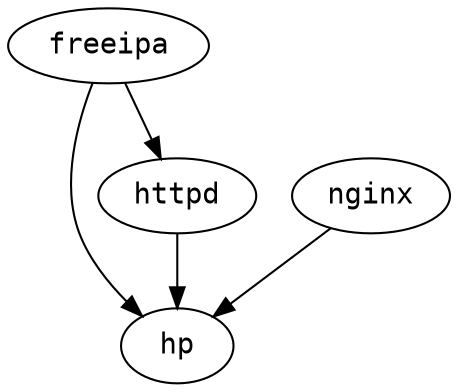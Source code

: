 strict digraph G {
  node [fontname=monospace];
  "freeipa" -> "hp";
  "freeipa" -> "httpd";
  "httpd" -> "hp";
  "nginx" -> "hp";
}

